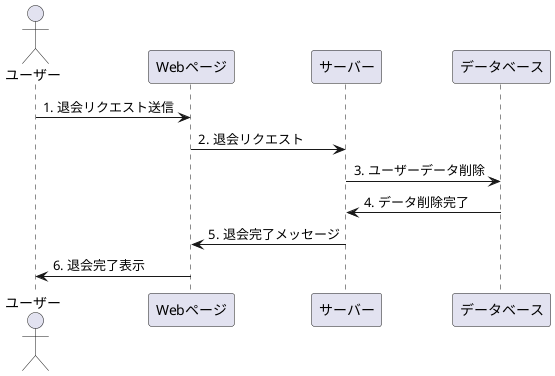 @startuml
actor User as "ユーザー"
participant "Webページ" as WebPage
participant "サーバー" as Server
participant "データベース" as Database

User -> WebPage : 1. 退会リクエスト送信
WebPage -> Server : 2. 退会リクエスト
Server -> Database : 3. ユーザーデータ削除
Database -> Server : 4. データ削除完了
Server -> WebPage : 5. 退会完了メッセージ
WebPage -> User : 6. 退会完了表示
@enduml